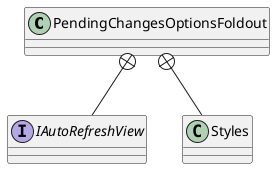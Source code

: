@startuml
class PendingChangesOptionsFoldout {
}
interface IAutoRefreshView {
}
class Styles {
}
PendingChangesOptionsFoldout +-- IAutoRefreshView
PendingChangesOptionsFoldout +-- Styles
@enduml
